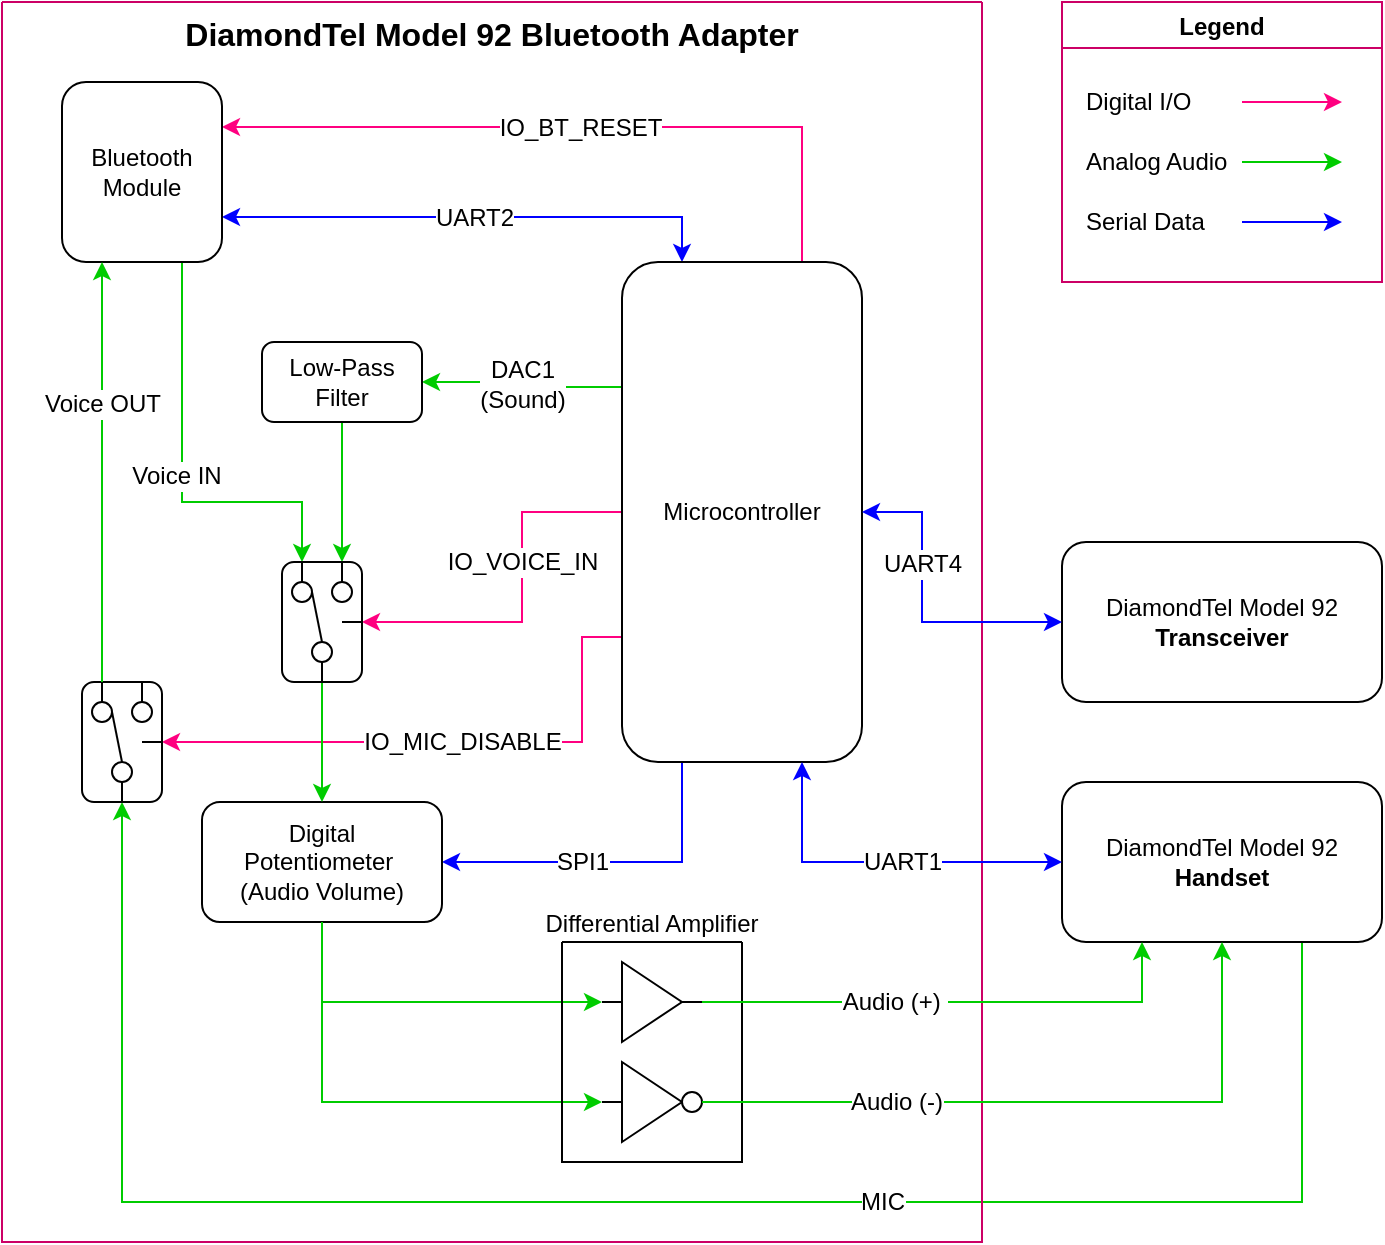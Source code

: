 <mxfile version="20.6.2" type="device"><diagram id="cRSakBLG42MdVwAODScS" name="Page-1"><mxGraphModel dx="1046" dy="927" grid="1" gridSize="10" guides="1" tooltips="1" connect="1" arrows="1" fold="1" page="1" pageScale="1" pageWidth="850" pageHeight="1100" math="0" shadow="0"><root><mxCell id="0"/><mxCell id="1" parent="0"/><mxCell id="DBUQ4ZehcN4Erh0TJa4N-113" value="MIC" style="edgeStyle=orthogonalEdgeStyle;rounded=0;orthogonalLoop=1;jettySize=auto;html=1;strokeColor=#00CC00;entryX=0.5;entryY=1;entryDx=0;entryDy=0;entryPerimeter=0;fontSize=12;exitX=0.75;exitY=1;exitDx=0;exitDy=0;" parent="1" source="DBUQ4ZehcN4Erh0TJa4N-2" target="TEhFNw4gtQW-xVYE_siT-72" edge="1"><mxGeometry x="-0.261" relative="1" as="geometry"><mxPoint x="130" y="410" as="targetPoint"/><Array as="points"><mxPoint x="690" y="640"/><mxPoint x="100" y="640"/></Array><mxPoint as="offset"/><mxPoint x="120" y="730" as="sourcePoint"/></mxGeometry></mxCell><mxCell id="DBUQ4ZehcN4Erh0TJa4N-2" value="DiamondTel Model 92&lt;br&gt;&lt;b&gt;Handset&lt;/b&gt;" style="rounded=1;whiteSpace=wrap;html=1;" parent="1" vertex="1"><mxGeometry x="570" y="430" width="160" height="80" as="geometry"/></mxCell><mxCell id="DBUQ4ZehcN4Erh0TJa4N-9" value="DiamondTel Model 92 Bluetooth Adapter" style="swimlane;startSize=0;verticalAlign=top;fontSize=16;collapsible=0;strokeColor=#CC0066;" parent="1" vertex="1"><mxGeometry x="40" y="40" width="490" height="620" as="geometry"><mxRectangle x="70" y="160" width="50" height="40" as="alternateBounds"/></mxGeometry></mxCell><mxCell id="DBUQ4ZehcN4Erh0TJa4N-114" value="DAC1&lt;br&gt;(Sound)" style="edgeStyle=orthogonalEdgeStyle;rounded=0;orthogonalLoop=1;jettySize=auto;html=1;strokeColor=#00CC00;entryX=1;entryY=0.5;entryDx=0;entryDy=0;exitX=0;exitY=0.25;exitDx=0;exitDy=0;fontSize=12;" parent="DBUQ4ZehcN4Erh0TJa4N-9" source="DBUQ4ZehcN4Erh0TJa4N-1" target="DBUQ4ZehcN4Erh0TJa4N-39" edge="1"><mxGeometry relative="1" as="geometry"><mxPoint x="360" y="335" as="targetPoint"/></mxGeometry></mxCell><mxCell id="TEhFNw4gtQW-xVYE_siT-99" value="IO_MIC_DISABLE" style="edgeStyle=orthogonalEdgeStyle;rounded=0;orthogonalLoop=1;jettySize=auto;html=1;exitX=0;exitY=0.75;exitDx=0;exitDy=0;entryX=1;entryY=0.5;entryDx=0;entryDy=0;entryPerimeter=0;strokeColor=#FF0080;fontSize=12;" parent="DBUQ4ZehcN4Erh0TJa4N-9" source="DBUQ4ZehcN4Erh0TJa4N-1" target="TEhFNw4gtQW-xVYE_siT-72" edge="1"><mxGeometry x="-0.062" relative="1" as="geometry"><Array as="points"><mxPoint x="290" y="317"/><mxPoint x="290" y="370"/></Array><mxPoint as="offset"/></mxGeometry></mxCell><mxCell id="TEhFNw4gtQW-xVYE_siT-102" value="IO_VOICE_IN" style="edgeStyle=orthogonalEdgeStyle;rounded=0;orthogonalLoop=1;jettySize=auto;html=1;exitX=0;exitY=0.5;exitDx=0;exitDy=0;entryX=1;entryY=0.5;entryDx=0;entryDy=0;entryPerimeter=0;strokeColor=#FF0080;fontSize=12;" parent="DBUQ4ZehcN4Erh0TJa4N-9" source="DBUQ4ZehcN4Erh0TJa4N-1" target="TEhFNw4gtQW-xVYE_siT-83" edge="1"><mxGeometry x="-0.19" relative="1" as="geometry"><Array as="points"><mxPoint x="260" y="255"/><mxPoint x="260" y="310"/></Array><mxPoint as="offset"/></mxGeometry></mxCell><mxCell id="TEhFNw4gtQW-xVYE_siT-104" value="SPI1" style="edgeStyle=orthogonalEdgeStyle;rounded=0;orthogonalLoop=1;jettySize=auto;html=1;exitX=0.25;exitY=1;exitDx=0;exitDy=0;entryX=1;entryY=0.5;entryDx=0;entryDy=0;strokeColor=#0000FF;startArrow=none;startFill=0;fontSize=12;" parent="DBUQ4ZehcN4Erh0TJa4N-9" source="DBUQ4ZehcN4Erh0TJa4N-1" target="DBUQ4ZehcN4Erh0TJa4N-6" edge="1"><mxGeometry x="0.177" relative="1" as="geometry"><Array as="points"><mxPoint x="340" y="430"/></Array><mxPoint as="offset"/></mxGeometry></mxCell><mxCell id="TEhFNw4gtQW-xVYE_siT-106" value="UART2" style="edgeStyle=orthogonalEdgeStyle;rounded=0;orthogonalLoop=1;jettySize=auto;html=1;exitX=0.25;exitY=0;exitDx=0;exitDy=0;entryX=1;entryY=0.75;entryDx=0;entryDy=0;strokeColor=#0000FF;startArrow=classic;startFill=1;fontSize=12;" parent="DBUQ4ZehcN4Erh0TJa4N-9" source="DBUQ4ZehcN4Erh0TJa4N-1" target="DBUQ4ZehcN4Erh0TJa4N-7" edge="1"><mxGeometry relative="1" as="geometry"/></mxCell><mxCell id="TEhFNw4gtQW-xVYE_siT-108" value="IO_BT_RESET" style="edgeStyle=orthogonalEdgeStyle;rounded=0;orthogonalLoop=1;jettySize=auto;html=1;exitX=0.75;exitY=0;exitDx=0;exitDy=0;entryX=1;entryY=0.25;entryDx=0;entryDy=0;strokeColor=#FF0080;startArrow=none;startFill=0;fontSize=12;" parent="DBUQ4ZehcN4Erh0TJa4N-9" source="DBUQ4ZehcN4Erh0TJa4N-1" target="DBUQ4ZehcN4Erh0TJa4N-7" edge="1"><mxGeometry relative="1" as="geometry"/></mxCell><mxCell id="DBUQ4ZehcN4Erh0TJa4N-1" value="Microcontroller" style="rounded=1;whiteSpace=wrap;html=1;" parent="DBUQ4ZehcN4Erh0TJa4N-9" vertex="1"><mxGeometry x="310" y="130" width="120" height="250" as="geometry"/></mxCell><mxCell id="DBUQ4ZehcN4Erh0TJa4N-116" value="Voice IN" style="edgeStyle=orthogonalEdgeStyle;rounded=0;orthogonalLoop=1;jettySize=auto;html=1;strokeColor=#00CC00;entryX=0.25;entryY=0;entryDx=0;entryDy=0;entryPerimeter=0;exitX=0.75;exitY=1;exitDx=0;exitDy=0;fontSize=12;" parent="DBUQ4ZehcN4Erh0TJa4N-9" source="DBUQ4ZehcN4Erh0TJa4N-7" target="TEhFNw4gtQW-xVYE_siT-83" edge="1"><mxGeometry x="0.013" y="-3" relative="1" as="geometry"><mxPoint x="150" y="330" as="targetPoint"/><Array as="points"><mxPoint x="90" y="250"/><mxPoint x="150" y="250"/></Array><mxPoint as="offset"/></mxGeometry></mxCell><mxCell id="DBUQ4ZehcN4Erh0TJa4N-7" value="Bluetooth&lt;br&gt;Module" style="rounded=1;whiteSpace=wrap;html=1;" parent="DBUQ4ZehcN4Erh0TJa4N-9" vertex="1"><mxGeometry x="30" y="40" width="80" height="90" as="geometry"/></mxCell><mxCell id="DBUQ4ZehcN4Erh0TJa4N-6" value="Digital&lt;br&gt;Potentiometer&amp;nbsp;&lt;br&gt;(Audio Volume)" style="rounded=1;whiteSpace=wrap;html=1;" parent="DBUQ4ZehcN4Erh0TJa4N-9" vertex="1"><mxGeometry x="100" y="400" width="120" height="60" as="geometry"/></mxCell><mxCell id="DBUQ4ZehcN4Erh0TJa4N-115" value="" style="edgeStyle=orthogonalEdgeStyle;rounded=0;orthogonalLoop=1;jettySize=auto;html=1;strokeColor=#00CC00;entryX=0.75;entryY=0;entryDx=0;entryDy=0;entryPerimeter=0;" parent="DBUQ4ZehcN4Erh0TJa4N-9" source="DBUQ4ZehcN4Erh0TJa4N-39" target="TEhFNw4gtQW-xVYE_siT-83" edge="1"><mxGeometry relative="1" as="geometry"><mxPoint x="170" y="330" as="targetPoint"/></mxGeometry></mxCell><mxCell id="DBUQ4ZehcN4Erh0TJa4N-39" value="Low-Pass&lt;br&gt;Filter" style="rounded=1;whiteSpace=wrap;html=1;" parent="DBUQ4ZehcN4Erh0TJa4N-9" vertex="1"><mxGeometry x="130" y="170" width="80" height="40" as="geometry"/></mxCell><mxCell id="DBUQ4ZehcN4Erh0TJa4N-82" style="edgeStyle=orthogonalEdgeStyle;rounded=0;orthogonalLoop=1;jettySize=auto;html=1;entryX=0.5;entryY=0;entryDx=0;entryDy=0;strokeColor=#00CC00;exitX=0.5;exitY=1;exitDx=0;exitDy=0;exitPerimeter=0;" parent="DBUQ4ZehcN4Erh0TJa4N-9" source="TEhFNw4gtQW-xVYE_siT-83" target="DBUQ4ZehcN4Erh0TJa4N-6" edge="1"><mxGeometry relative="1" as="geometry"><mxPoint x="160" y="400" as="sourcePoint"/></mxGeometry></mxCell><mxCell id="TEhFNw4gtQW-xVYE_siT-82" value="" style="group" parent="DBUQ4ZehcN4Erh0TJa4N-9" vertex="1" connectable="0"><mxGeometry x="140" y="280" width="40" height="60" as="geometry"/></mxCell><mxCell id="TEhFNw4gtQW-xVYE_siT-83" value="" style="rounded=1;whiteSpace=wrap;html=1;container=0;points=[[0.25,0,0,0,0],[0.5,1,0,0,0],[0.75,0,0,0,0],[1,0.5,0,0,0]];dropTarget=1;collapsible=0;movable=1;resizable=0;" parent="TEhFNw4gtQW-xVYE_siT-82" vertex="1"><mxGeometry width="40" height="60" as="geometry"/></mxCell><mxCell id="TEhFNw4gtQW-xVYE_siT-84" value="" style="ellipse;whiteSpace=wrap;html=1;aspect=fixed;container=0;connectable=1;allowArrows=0;deletable=0;cloneable=0;rotatable=1;movable=0;resizable=1;autosize=1;editable=1;" parent="TEhFNw4gtQW-xVYE_siT-82" vertex="1"><mxGeometry x="5" y="10" width="10" height="10" as="geometry"/></mxCell><mxCell id="TEhFNw4gtQW-xVYE_siT-85" value="" style="ellipse;whiteSpace=wrap;html=1;aspect=fixed;container=0;connectable=1;allowArrows=0;deletable=0;cloneable=0;rotatable=1;movable=0;resizable=1;autosize=1;editable=1;" parent="TEhFNw4gtQW-xVYE_siT-82" vertex="1"><mxGeometry x="25" y="10" width="10" height="10" as="geometry"/></mxCell><mxCell id="TEhFNw4gtQW-xVYE_siT-86" value="" style="ellipse;whiteSpace=wrap;html=1;aspect=fixed;container=0;connectable=1;allowArrows=0;deletable=0;cloneable=0;rotatable=1;movable=0;resizable=1;autosize=1;editable=1;" parent="TEhFNw4gtQW-xVYE_siT-82" vertex="1"><mxGeometry x="15" y="40" width="10" height="10" as="geometry"/></mxCell><mxCell id="TEhFNw4gtQW-xVYE_siT-87" value="" style="endArrow=none;html=1;rounded=0;exitX=0.5;exitY=0;exitDx=0;exitDy=0;movable=0;cloneable=0;deletable=0;bendable=0;anchorPointDirection=1;entryX=0.5;entryY=0;entryDx=0;entryDy=0;resizable=1;rotatable=1;editable=1;connectable=1;" parent="TEhFNw4gtQW-xVYE_siT-82" target="TEhFNw4gtQW-xVYE_siT-85" edge="1"><mxGeometry width="50" height="50" relative="1" as="geometry"><mxPoint x="30" as="sourcePoint"/><mxPoint x="-25" y="55" as="targetPoint"/></mxGeometry></mxCell><mxCell id="TEhFNw4gtQW-xVYE_siT-88" value="" style="endArrow=none;html=1;rounded=0;entryX=0.5;entryY=1;entryDx=0;entryDy=0;movable=0;cloneable=0;deletable=0;bendable=0;anchorPointDirection=1;exitX=0.5;exitY=1;exitDx=0;exitDy=0;resizable=1;rotatable=1;editable=1;connectable=1;" parent="TEhFNw4gtQW-xVYE_siT-82" target="TEhFNw4gtQW-xVYE_siT-86" edge="1"><mxGeometry width="50" height="50" relative="1" as="geometry"><mxPoint x="20" y="60" as="sourcePoint"/><mxPoint x="35" y="20" as="targetPoint"/></mxGeometry></mxCell><mxCell id="TEhFNw4gtQW-xVYE_siT-89" value="" style="endArrow=none;html=1;rounded=0;entryX=0.5;entryY=0;entryDx=0;entryDy=0;movable=0;cloneable=0;deletable=0;bendable=0;anchorPointDirection=1;resizable=1;rotatable=1;editable=1;connectable=1;" parent="TEhFNw4gtQW-xVYE_siT-82" target="TEhFNw4gtQW-xVYE_siT-84" edge="1"><mxGeometry width="50" height="50" relative="1" as="geometry"><mxPoint x="10" as="sourcePoint"/><mxPoint x="20" y="30" as="targetPoint"/></mxGeometry></mxCell><mxCell id="TEhFNw4gtQW-xVYE_siT-90" value="" style="endArrow=none;html=1;rounded=0;exitX=0.5;exitY=0;exitDx=0;exitDy=0;entryX=1;entryY=0.5;entryDx=0;entryDy=0;movable=0;deletable=0;bendable=0;anchorPointDirection=1;resizable=1;rotatable=1;editable=1;connectable=1;cloneable=0;" parent="TEhFNw4gtQW-xVYE_siT-82" source="TEhFNw4gtQW-xVYE_siT-86" target="TEhFNw4gtQW-xVYE_siT-84" edge="1"><mxGeometry width="50" height="50" relative="1" as="geometry"><mxPoint x="-30" y="50" as="sourcePoint"/><mxPoint x="25" y="10" as="targetPoint"/></mxGeometry></mxCell><mxCell id="TEhFNw4gtQW-xVYE_siT-91" value="" style="endArrow=none;html=1;rounded=0;exitX=1;exitY=0.5;exitDx=0;exitDy=0;exitPerimeter=0;movable=0;deletable=0;bendable=0;anchorPointDirection=1;resizable=1;rotatable=1;editable=1;connectable=1;cloneable=0;" parent="TEhFNw4gtQW-xVYE_siT-82" edge="1"><mxGeometry width="50" height="50" relative="1" as="geometry"><mxPoint x="40" y="30" as="sourcePoint"/><mxPoint x="30" y="30" as="targetPoint"/></mxGeometry></mxCell><mxCell id="TEhFNw4gtQW-xVYE_siT-71" value="" style="group" parent="DBUQ4ZehcN4Erh0TJa4N-9" vertex="1" connectable="0"><mxGeometry x="40" y="340" width="40" height="60" as="geometry"/></mxCell><mxCell id="TEhFNw4gtQW-xVYE_siT-72" value="" style="rounded=1;whiteSpace=wrap;html=1;container=0;points=[[0.25,0,0,0,0],[0.5,1,0,0,0],[0.75,0,0,0,0],[1,0.5,0,0,0]];dropTarget=1;collapsible=0;movable=1;resizable=0;" parent="TEhFNw4gtQW-xVYE_siT-71" vertex="1"><mxGeometry width="40" height="60" as="geometry"/></mxCell><mxCell id="TEhFNw4gtQW-xVYE_siT-73" value="" style="ellipse;whiteSpace=wrap;html=1;aspect=fixed;container=0;connectable=1;allowArrows=0;deletable=0;cloneable=0;rotatable=1;movable=0;resizable=1;autosize=1;editable=1;" parent="TEhFNw4gtQW-xVYE_siT-71" vertex="1"><mxGeometry x="5" y="10" width="10" height="10" as="geometry"/></mxCell><mxCell id="TEhFNw4gtQW-xVYE_siT-74" value="" style="ellipse;whiteSpace=wrap;html=1;aspect=fixed;container=0;connectable=1;allowArrows=0;deletable=0;cloneable=0;rotatable=1;movable=0;resizable=1;autosize=1;editable=1;" parent="TEhFNw4gtQW-xVYE_siT-71" vertex="1"><mxGeometry x="25" y="10" width="10" height="10" as="geometry"/></mxCell><mxCell id="TEhFNw4gtQW-xVYE_siT-75" value="" style="ellipse;whiteSpace=wrap;html=1;aspect=fixed;container=0;connectable=1;allowArrows=0;deletable=0;cloneable=0;rotatable=1;movable=0;resizable=1;autosize=1;editable=1;" parent="TEhFNw4gtQW-xVYE_siT-71" vertex="1"><mxGeometry x="15" y="40" width="10" height="10" as="geometry"/></mxCell><mxCell id="TEhFNw4gtQW-xVYE_siT-76" value="" style="endArrow=none;html=1;rounded=0;exitX=0.5;exitY=0;exitDx=0;exitDy=0;movable=0;cloneable=0;deletable=0;bendable=0;anchorPointDirection=1;entryX=0.5;entryY=0;entryDx=0;entryDy=0;resizable=1;rotatable=1;editable=1;connectable=1;" parent="TEhFNw4gtQW-xVYE_siT-71" target="TEhFNw4gtQW-xVYE_siT-74" edge="1"><mxGeometry width="50" height="50" relative="1" as="geometry"><mxPoint x="30" as="sourcePoint"/><mxPoint x="-25" y="55" as="targetPoint"/></mxGeometry></mxCell><mxCell id="TEhFNw4gtQW-xVYE_siT-77" value="" style="endArrow=none;html=1;rounded=0;entryX=0.5;entryY=1;entryDx=0;entryDy=0;movable=0;cloneable=0;deletable=0;bendable=0;anchorPointDirection=1;exitX=0.5;exitY=1;exitDx=0;exitDy=0;resizable=1;rotatable=1;editable=1;connectable=1;" parent="TEhFNw4gtQW-xVYE_siT-71" target="TEhFNw4gtQW-xVYE_siT-75" edge="1"><mxGeometry width="50" height="50" relative="1" as="geometry"><mxPoint x="20" y="60" as="sourcePoint"/><mxPoint x="35" y="20" as="targetPoint"/></mxGeometry></mxCell><mxCell id="TEhFNw4gtQW-xVYE_siT-78" value="" style="endArrow=none;html=1;rounded=0;entryX=0.5;entryY=0;entryDx=0;entryDy=0;movable=0;cloneable=0;deletable=0;bendable=0;anchorPointDirection=1;resizable=1;rotatable=1;editable=1;connectable=1;" parent="TEhFNw4gtQW-xVYE_siT-71" target="TEhFNw4gtQW-xVYE_siT-73" edge="1"><mxGeometry width="50" height="50" relative="1" as="geometry"><mxPoint x="10" as="sourcePoint"/><mxPoint x="20" y="30" as="targetPoint"/></mxGeometry></mxCell><mxCell id="TEhFNw4gtQW-xVYE_siT-79" value="" style="endArrow=none;html=1;rounded=0;exitX=0.5;exitY=0;exitDx=0;exitDy=0;entryX=1;entryY=0.5;entryDx=0;entryDy=0;movable=0;deletable=0;bendable=0;anchorPointDirection=1;resizable=1;rotatable=1;editable=1;connectable=1;cloneable=0;" parent="TEhFNw4gtQW-xVYE_siT-71" source="TEhFNw4gtQW-xVYE_siT-75" target="TEhFNw4gtQW-xVYE_siT-73" edge="1"><mxGeometry width="50" height="50" relative="1" as="geometry"><mxPoint x="-30" y="50" as="sourcePoint"/><mxPoint x="25" y="10" as="targetPoint"/></mxGeometry></mxCell><mxCell id="TEhFNw4gtQW-xVYE_siT-80" value="" style="endArrow=none;html=1;rounded=0;exitX=1;exitY=0.5;exitDx=0;exitDy=0;exitPerimeter=0;movable=0;deletable=0;bendable=0;anchorPointDirection=1;resizable=1;rotatable=1;editable=1;connectable=1;cloneable=0;" parent="TEhFNw4gtQW-xVYE_siT-71" edge="1"><mxGeometry width="50" height="50" relative="1" as="geometry"><mxPoint x="40" y="30" as="sourcePoint"/><mxPoint x="30" y="30" as="targetPoint"/></mxGeometry></mxCell><mxCell id="TEhFNw4gtQW-xVYE_siT-113" value="Voice OUT" style="edgeStyle=orthogonalEdgeStyle;rounded=0;orthogonalLoop=1;jettySize=auto;html=1;exitX=0.25;exitY=0;exitDx=0;exitDy=0;exitPerimeter=0;entryX=0.25;entryY=1;entryDx=0;entryDy=0;strokeColor=#00CC00;fontSize=12;startArrow=none;startFill=0;" parent="DBUQ4ZehcN4Erh0TJa4N-9" source="TEhFNw4gtQW-xVYE_siT-72" target="DBUQ4ZehcN4Erh0TJa4N-7" edge="1"><mxGeometry x="0.326" relative="1" as="geometry"><Array as="points"><mxPoint x="50" y="320"/><mxPoint x="50" y="320"/></Array><mxPoint as="offset"/></mxGeometry></mxCell><mxCell id="9m9z6D8LQa2k0snQ5d-l-14" value="" style="edgeStyle=segmentEdgeStyle;endArrow=classic;html=1;rounded=0;strokeColor=#00CC00;fillColor=#0000FF;entryX=0;entryY=0.5;entryDx=0;entryDy=0;exitX=0.5;exitY=1;exitDx=0;exitDy=0;" parent="DBUQ4ZehcN4Erh0TJa4N-9" source="DBUQ4ZehcN4Erh0TJa4N-6" target="9m9z6D8LQa2k0snQ5d-l-10" edge="1"><mxGeometry width="50" height="50" relative="1" as="geometry"><mxPoint x="100" y="520" as="sourcePoint"/><mxPoint x="150" y="470" as="targetPoint"/><Array as="points"><mxPoint x="160" y="500"/></Array></mxGeometry></mxCell><mxCell id="9m9z6D8LQa2k0snQ5d-l-15" value="" style="edgeStyle=segmentEdgeStyle;endArrow=classic;html=1;rounded=0;strokeColor=#00CC00;fillColor=#0000FF;entryX=0;entryY=0.5;entryDx=0;entryDy=0;exitX=0.5;exitY=1;exitDx=0;exitDy=0;" parent="DBUQ4ZehcN4Erh0TJa4N-9" source="DBUQ4ZehcN4Erh0TJa4N-6" target="9m9z6D8LQa2k0snQ5d-l-11" edge="1"><mxGeometry width="50" height="50" relative="1" as="geometry"><mxPoint x="120" y="550" as="sourcePoint"/><mxPoint x="170" y="500" as="targetPoint"/><Array as="points"><mxPoint x="160" y="550"/></Array></mxGeometry></mxCell><mxCell id="YMInkfh5yUJ_Q9oOhVVc-1" value="Differential Amplifier" style="swimlane;startSize=0;collapsible=0;verticalAlign=bottom;fontStyle=0" parent="DBUQ4ZehcN4Erh0TJa4N-9" vertex="1"><mxGeometry x="280" y="470" width="90" height="110" as="geometry"/></mxCell><mxCell id="9m9z6D8LQa2k0snQ5d-l-10" value="" style="verticalLabelPosition=bottom;shadow=0;dashed=0;align=center;html=1;verticalAlign=top;shape=mxgraph.electrical.logic_gates.buffer2;strokeColor=#000000;" parent="YMInkfh5yUJ_Q9oOhVVc-1" vertex="1"><mxGeometry x="20" y="10" width="50" height="40" as="geometry"/></mxCell><mxCell id="9m9z6D8LQa2k0snQ5d-l-11" value="" style="verticalLabelPosition=bottom;shadow=0;dashed=0;align=center;html=1;verticalAlign=top;shape=mxgraph.electrical.logic_gates.buffer2;strokeColor=#000000;" parent="YMInkfh5yUJ_Q9oOhVVc-1" vertex="1"><mxGeometry x="20" y="60" width="50" height="40" as="geometry"/></mxCell><mxCell id="9m9z6D8LQa2k0snQ5d-l-16" value="" style="ellipse;whiteSpace=wrap;html=1;aspect=fixed;strokeColor=#000000;" parent="YMInkfh5yUJ_Q9oOhVVc-1" vertex="1"><mxGeometry x="60" y="75" width="10" height="10" as="geometry"/></mxCell><mxCell id="DBUQ4ZehcN4Erh0TJa4N-13" value="DiamondTel Model 92&lt;br&gt;&lt;b&gt;Transceiver&lt;/b&gt;" style="rounded=1;whiteSpace=wrap;html=1;" parent="1" vertex="1"><mxGeometry x="570" y="310" width="160" height="80" as="geometry"/></mxCell><mxCell id="TEhFNw4gtQW-xVYE_siT-105" value="UART1" style="edgeStyle=orthogonalEdgeStyle;rounded=0;orthogonalLoop=1;jettySize=auto;html=1;exitX=0.75;exitY=1;exitDx=0;exitDy=0;strokeColor=#0000FF;startArrow=classic;startFill=1;fontSize=12;entryX=0;entryY=0.5;entryDx=0;entryDy=0;" parent="1" source="DBUQ4ZehcN4Erh0TJa4N-1" target="DBUQ4ZehcN4Erh0TJa4N-2" edge="1"><mxGeometry x="0.111" relative="1" as="geometry"><Array as="points"><mxPoint x="440" y="470"/><mxPoint x="570" y="470"/></Array><mxPoint as="offset"/><mxPoint x="370" y="660" as="targetPoint"/></mxGeometry></mxCell><mxCell id="TEhFNw4gtQW-xVYE_siT-107" value="UART4" style="edgeStyle=orthogonalEdgeStyle;rounded=0;orthogonalLoop=1;jettySize=auto;html=1;exitX=1;exitY=0.5;exitDx=0;exitDy=0;entryX=0;entryY=0.5;entryDx=0;entryDy=0;strokeColor=#0000FF;startArrow=classic;startFill=1;fontSize=12;" parent="1" source="DBUQ4ZehcN4Erh0TJa4N-1" target="DBUQ4ZehcN4Erh0TJa4N-13" edge="1"><mxGeometry x="-0.278" relative="1" as="geometry"><Array as="points"><mxPoint x="500" y="295"/><mxPoint x="500" y="350"/></Array><mxPoint as="offset"/></mxGeometry></mxCell><mxCell id="9m9z6D8LQa2k0snQ5d-l-1" value="Legend" style="swimlane;strokeColor=#CC0066;collapsible=0;" parent="1" vertex="1"><mxGeometry x="570" y="40" width="160" height="140" as="geometry"><mxRectangle x="540" y="40" width="80" height="30" as="alternateBounds"/></mxGeometry></mxCell><mxCell id="9m9z6D8LQa2k0snQ5d-l-2" value="Digital I/O" style="edgeStyle=segmentEdgeStyle;endArrow=classic;html=1;rounded=0;strokeColor=#FF0080;align=left;fontSize=12;" parent="9m9z6D8LQa2k0snQ5d-l-1" edge="1"><mxGeometry x="-1" y="-80" width="50" height="50" relative="1" as="geometry"><mxPoint x="90" y="50" as="sourcePoint"/><mxPoint x="140" y="50" as="targetPoint"/><Array as="points"><mxPoint x="140" y="50"/><mxPoint x="140" y="50"/></Array><mxPoint x="-80" y="-80" as="offset"/></mxGeometry></mxCell><mxCell id="9m9z6D8LQa2k0snQ5d-l-3" value="Analog Audio" style="edgeStyle=segmentEdgeStyle;endArrow=classic;html=1;rounded=0;strokeColor=#00CC00;align=left;fontSize=12;" parent="9m9z6D8LQa2k0snQ5d-l-1" edge="1"><mxGeometry x="-1" y="-80" width="50" height="50" relative="1" as="geometry"><mxPoint x="90" y="80" as="sourcePoint"/><mxPoint x="140" y="80.29" as="targetPoint"/><Array as="points"><mxPoint x="140" y="80"/><mxPoint x="140" y="80"/></Array><mxPoint x="-80" y="-80" as="offset"/></mxGeometry></mxCell><mxCell id="9m9z6D8LQa2k0snQ5d-l-4" value="Serial Data" style="edgeStyle=segmentEdgeStyle;endArrow=classic;html=1;rounded=0;strokeColor=#0000FF;fillColor=#0000FF;align=left;fontSize=12;" parent="9m9z6D8LQa2k0snQ5d-l-1" edge="1"><mxGeometry x="-1" y="-80" width="50" height="50" relative="1" as="geometry"><mxPoint x="90" y="110" as="sourcePoint"/><mxPoint x="140" y="110" as="targetPoint"/><Array as="points"><mxPoint x="140" y="110"/><mxPoint x="140" y="110"/></Array><mxPoint x="-80" y="-80" as="offset"/></mxGeometry></mxCell><mxCell id="9m9z6D8LQa2k0snQ5d-l-17" value="Audio (+)&amp;nbsp;" style="edgeStyle=elbowEdgeStyle;elbow=vertical;endArrow=classic;html=1;rounded=0;strokeColor=#00CC00;fillColor=#0000FF;exitX=1;exitY=0.5;exitDx=0;exitDy=0;entryX=0.25;entryY=1;entryDx=0;entryDy=0;fontSize=12;" parent="1" source="9m9z6D8LQa2k0snQ5d-l-10" target="DBUQ4ZehcN4Erh0TJa4N-2" edge="1"><mxGeometry x="-0.231" width="50" height="50" relative="1" as="geometry"><mxPoint x="400" y="555" as="sourcePoint"/><mxPoint x="450" y="505" as="targetPoint"/><Array as="points"><mxPoint x="430" y="540"/><mxPoint x="390" y="530"/></Array><mxPoint as="offset"/></mxGeometry></mxCell><mxCell id="9m9z6D8LQa2k0snQ5d-l-18" value="Audio (-)" style="edgeStyle=segmentEdgeStyle;endArrow=classic;html=1;rounded=0;strokeColor=#00CC00;fillColor=#0000FF;exitX=1;exitY=0.5;exitDx=0;exitDy=0;entryX=0.5;entryY=1;entryDx=0;entryDy=0;fontSize=12;" parent="1" source="9m9z6D8LQa2k0snQ5d-l-16" target="DBUQ4ZehcN4Erh0TJa4N-2" edge="1"><mxGeometry x="-0.429" width="50" height="50" relative="1" as="geometry"><mxPoint x="400" y="584.97" as="sourcePoint"/><mxPoint x="450" y="534.97" as="targetPoint"/><mxPoint as="offset"/></mxGeometry></mxCell></root></mxGraphModel></diagram></mxfile>